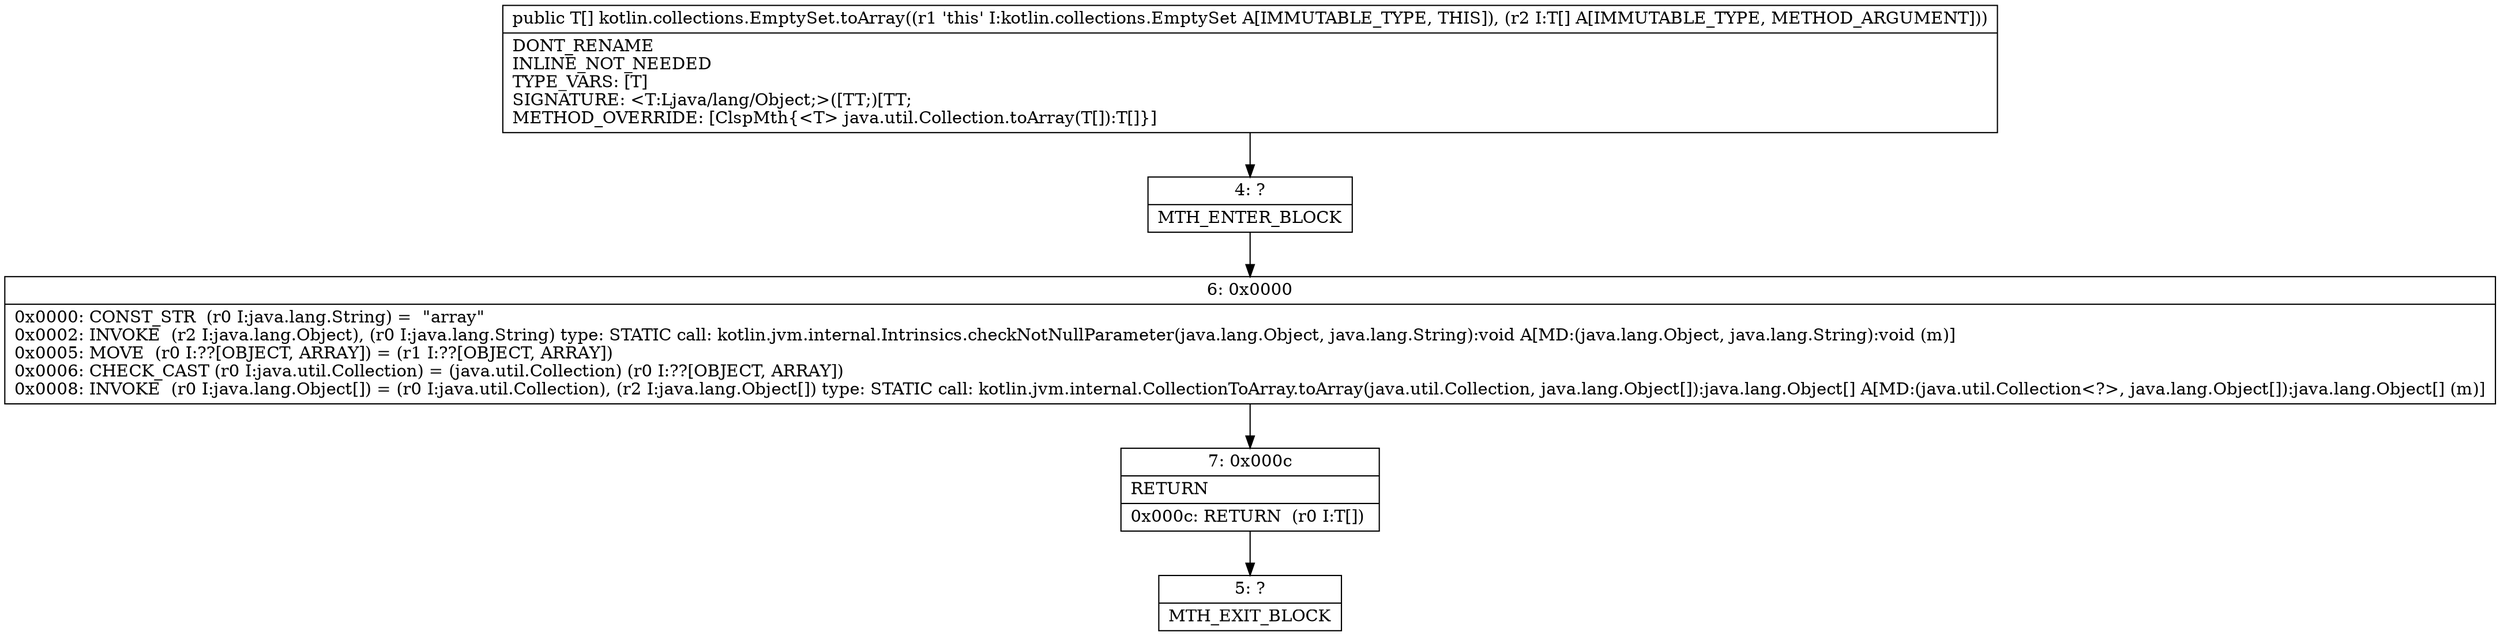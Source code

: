 digraph "CFG forkotlin.collections.EmptySet.toArray([Ljava\/lang\/Object;)[Ljava\/lang\/Object;" {
Node_4 [shape=record,label="{4\:\ ?|MTH_ENTER_BLOCK\l}"];
Node_6 [shape=record,label="{6\:\ 0x0000|0x0000: CONST_STR  (r0 I:java.lang.String) =  \"array\" \l0x0002: INVOKE  (r2 I:java.lang.Object), (r0 I:java.lang.String) type: STATIC call: kotlin.jvm.internal.Intrinsics.checkNotNullParameter(java.lang.Object, java.lang.String):void A[MD:(java.lang.Object, java.lang.String):void (m)]\l0x0005: MOVE  (r0 I:??[OBJECT, ARRAY]) = (r1 I:??[OBJECT, ARRAY]) \l0x0006: CHECK_CAST (r0 I:java.util.Collection) = (java.util.Collection) (r0 I:??[OBJECT, ARRAY]) \l0x0008: INVOKE  (r0 I:java.lang.Object[]) = (r0 I:java.util.Collection), (r2 I:java.lang.Object[]) type: STATIC call: kotlin.jvm.internal.CollectionToArray.toArray(java.util.Collection, java.lang.Object[]):java.lang.Object[] A[MD:(java.util.Collection\<?\>, java.lang.Object[]):java.lang.Object[] (m)]\l}"];
Node_7 [shape=record,label="{7\:\ 0x000c|RETURN\l|0x000c: RETURN  (r0 I:T[]) \l}"];
Node_5 [shape=record,label="{5\:\ ?|MTH_EXIT_BLOCK\l}"];
MethodNode[shape=record,label="{public T[] kotlin.collections.EmptySet.toArray((r1 'this' I:kotlin.collections.EmptySet A[IMMUTABLE_TYPE, THIS]), (r2 I:T[] A[IMMUTABLE_TYPE, METHOD_ARGUMENT]))  | DONT_RENAME\lINLINE_NOT_NEEDED\lTYPE_VARS: [T]\lSIGNATURE: \<T:Ljava\/lang\/Object;\>([TT;)[TT;\lMETHOD_OVERRIDE: [ClspMth\{\<T\> java.util.Collection.toArray(T[]):T[]\}]\l}"];
MethodNode -> Node_4;Node_4 -> Node_6;
Node_6 -> Node_7;
Node_7 -> Node_5;
}

